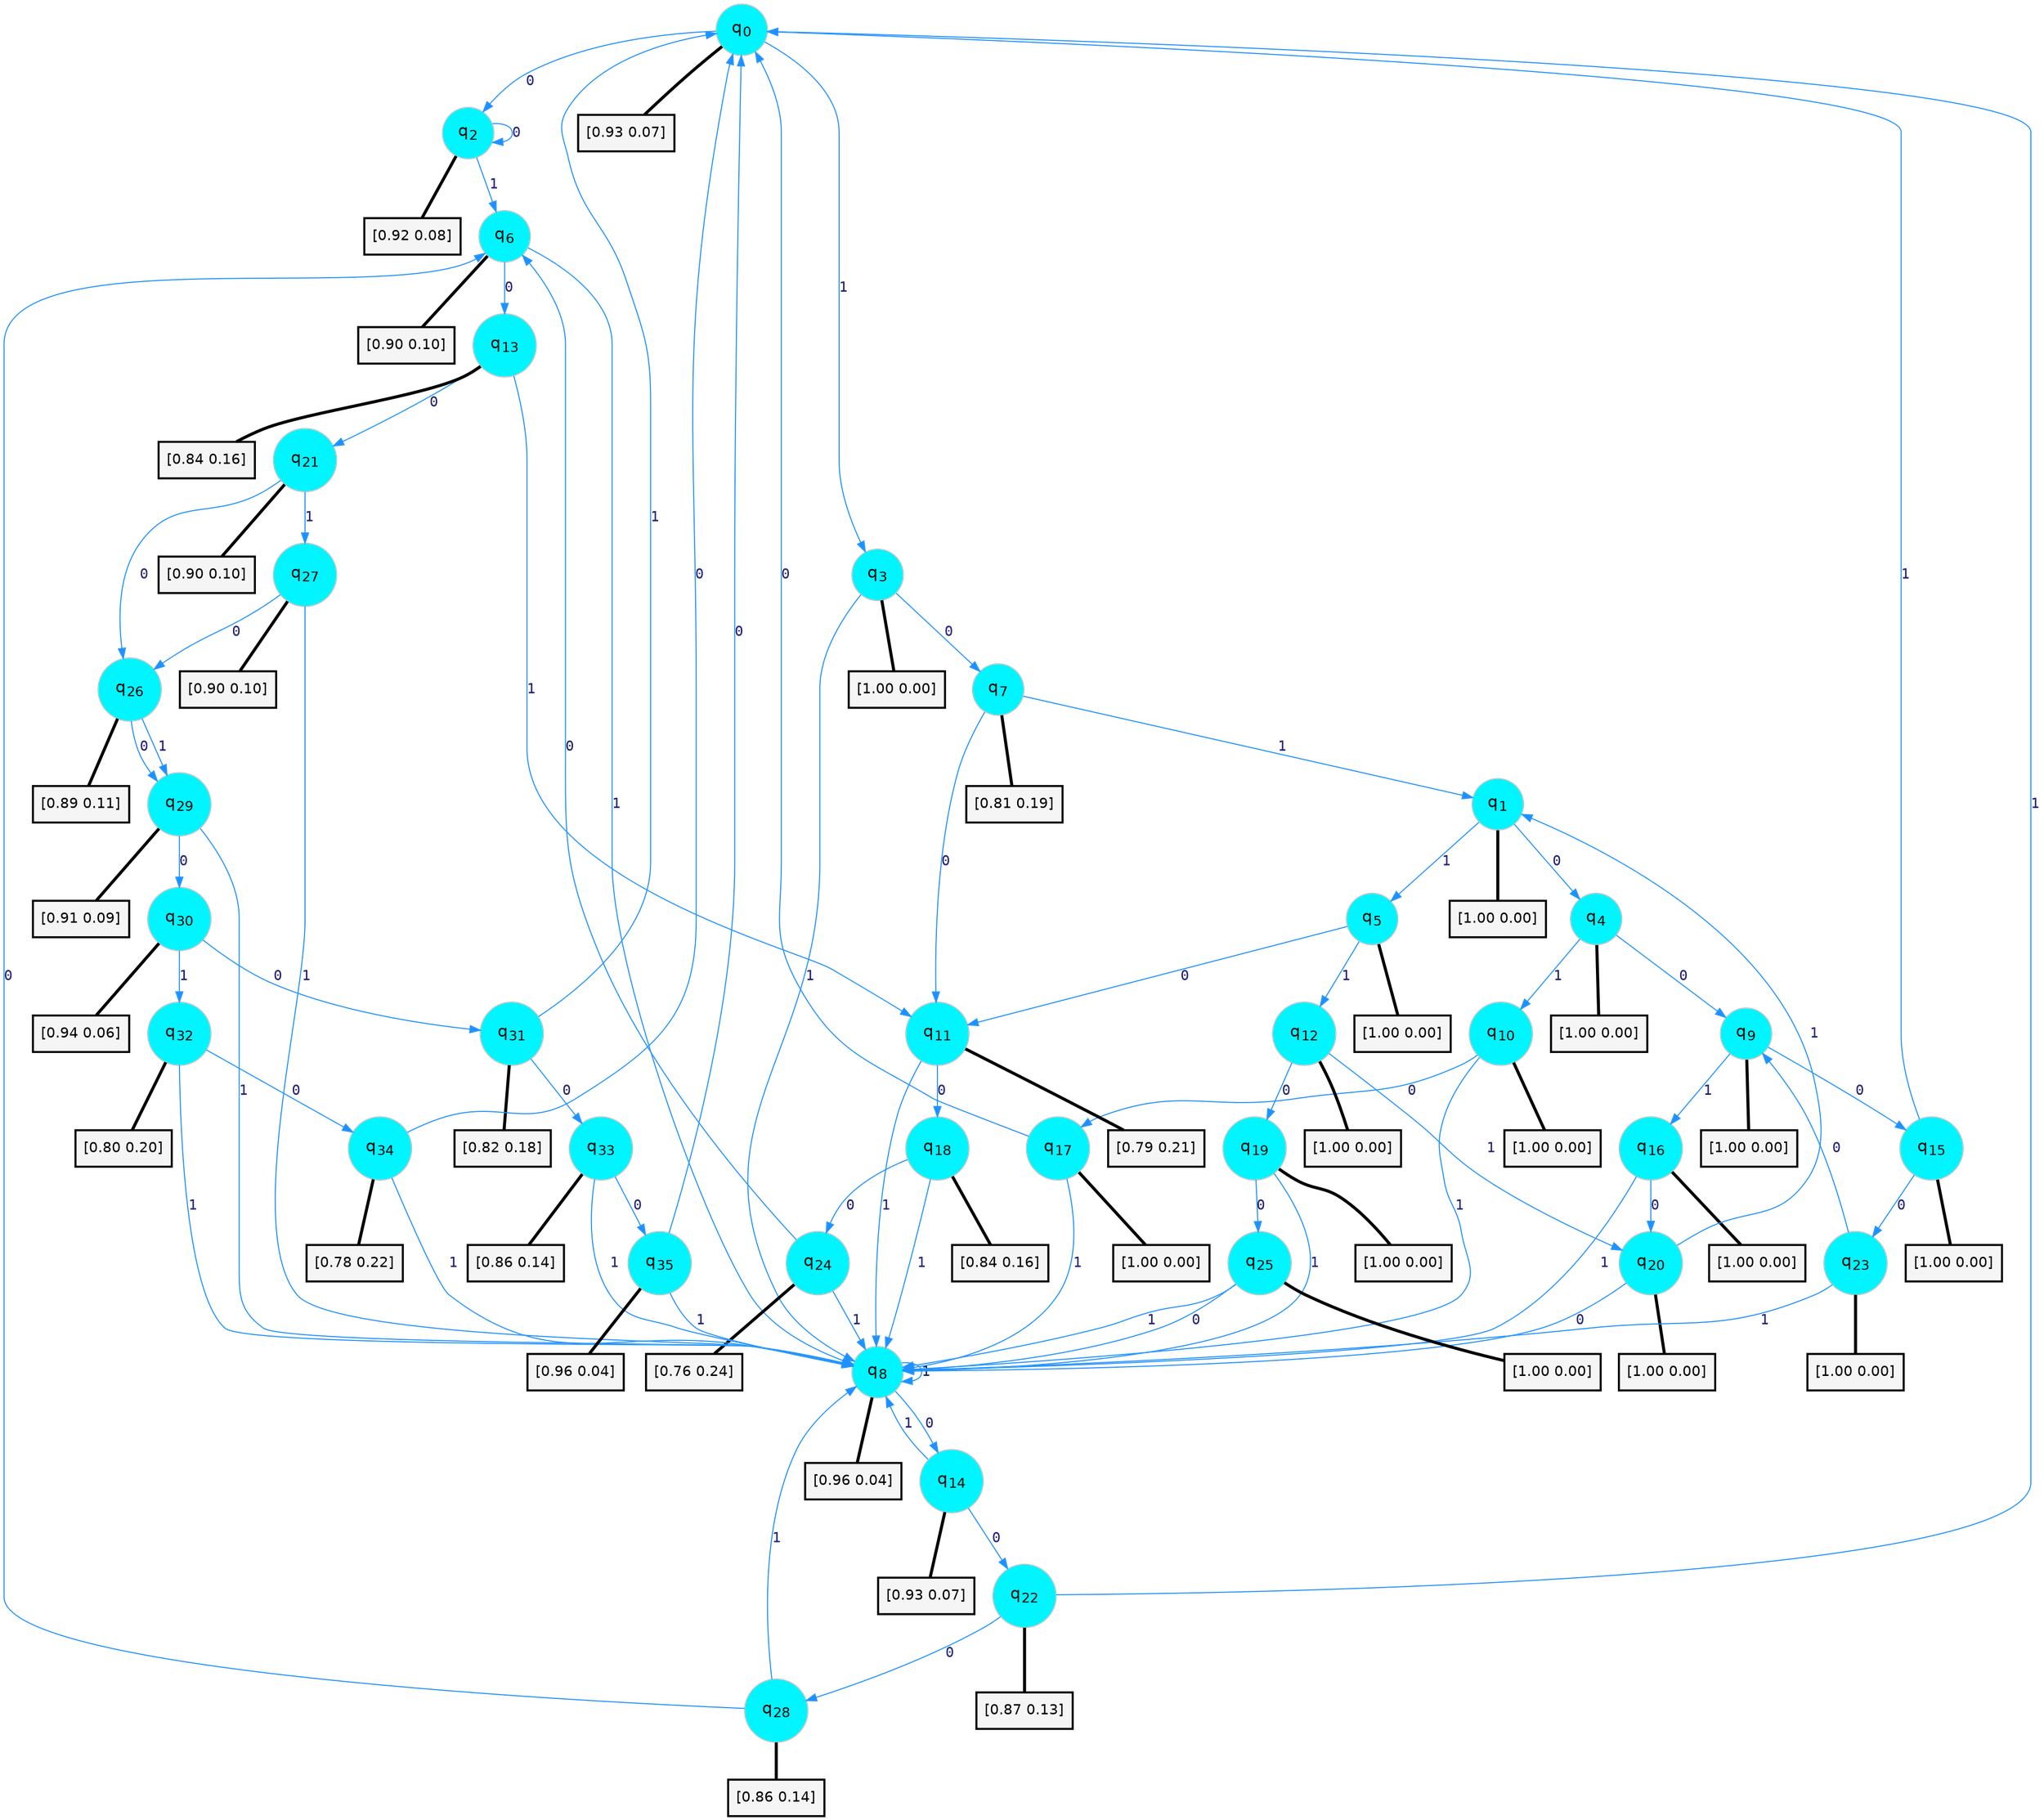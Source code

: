 digraph G {
graph [
bgcolor=transparent, dpi=300, rankdir=TD, size="40,25"];
node [
color=gray, fillcolor=turquoise1, fontcolor=black, fontname=Helvetica, fontsize=16, fontweight=bold, shape=circle, style=filled];
edge [
arrowsize=1, color=dodgerblue1, fontcolor=midnightblue, fontname=courier, fontweight=bold, penwidth=1, style=solid, weight=20];
0[label=<q<SUB>0</SUB>>];
1[label=<q<SUB>1</SUB>>];
2[label=<q<SUB>2</SUB>>];
3[label=<q<SUB>3</SUB>>];
4[label=<q<SUB>4</SUB>>];
5[label=<q<SUB>5</SUB>>];
6[label=<q<SUB>6</SUB>>];
7[label=<q<SUB>7</SUB>>];
8[label=<q<SUB>8</SUB>>];
9[label=<q<SUB>9</SUB>>];
10[label=<q<SUB>10</SUB>>];
11[label=<q<SUB>11</SUB>>];
12[label=<q<SUB>12</SUB>>];
13[label=<q<SUB>13</SUB>>];
14[label=<q<SUB>14</SUB>>];
15[label=<q<SUB>15</SUB>>];
16[label=<q<SUB>16</SUB>>];
17[label=<q<SUB>17</SUB>>];
18[label=<q<SUB>18</SUB>>];
19[label=<q<SUB>19</SUB>>];
20[label=<q<SUB>20</SUB>>];
21[label=<q<SUB>21</SUB>>];
22[label=<q<SUB>22</SUB>>];
23[label=<q<SUB>23</SUB>>];
24[label=<q<SUB>24</SUB>>];
25[label=<q<SUB>25</SUB>>];
26[label=<q<SUB>26</SUB>>];
27[label=<q<SUB>27</SUB>>];
28[label=<q<SUB>28</SUB>>];
29[label=<q<SUB>29</SUB>>];
30[label=<q<SUB>30</SUB>>];
31[label=<q<SUB>31</SUB>>];
32[label=<q<SUB>32</SUB>>];
33[label=<q<SUB>33</SUB>>];
34[label=<q<SUB>34</SUB>>];
35[label=<q<SUB>35</SUB>>];
36[label="[0.93 0.07]", shape=box,fontcolor=black, fontname=Helvetica, fontsize=14, penwidth=2, fillcolor=whitesmoke,color=black];
37[label="[1.00 0.00]", shape=box,fontcolor=black, fontname=Helvetica, fontsize=14, penwidth=2, fillcolor=whitesmoke,color=black];
38[label="[0.92 0.08]", shape=box,fontcolor=black, fontname=Helvetica, fontsize=14, penwidth=2, fillcolor=whitesmoke,color=black];
39[label="[1.00 0.00]", shape=box,fontcolor=black, fontname=Helvetica, fontsize=14, penwidth=2, fillcolor=whitesmoke,color=black];
40[label="[1.00 0.00]", shape=box,fontcolor=black, fontname=Helvetica, fontsize=14, penwidth=2, fillcolor=whitesmoke,color=black];
41[label="[1.00 0.00]", shape=box,fontcolor=black, fontname=Helvetica, fontsize=14, penwidth=2, fillcolor=whitesmoke,color=black];
42[label="[0.90 0.10]", shape=box,fontcolor=black, fontname=Helvetica, fontsize=14, penwidth=2, fillcolor=whitesmoke,color=black];
43[label="[0.81 0.19]", shape=box,fontcolor=black, fontname=Helvetica, fontsize=14, penwidth=2, fillcolor=whitesmoke,color=black];
44[label="[0.96 0.04]", shape=box,fontcolor=black, fontname=Helvetica, fontsize=14, penwidth=2, fillcolor=whitesmoke,color=black];
45[label="[1.00 0.00]", shape=box,fontcolor=black, fontname=Helvetica, fontsize=14, penwidth=2, fillcolor=whitesmoke,color=black];
46[label="[1.00 0.00]", shape=box,fontcolor=black, fontname=Helvetica, fontsize=14, penwidth=2, fillcolor=whitesmoke,color=black];
47[label="[0.79 0.21]", shape=box,fontcolor=black, fontname=Helvetica, fontsize=14, penwidth=2, fillcolor=whitesmoke,color=black];
48[label="[1.00 0.00]", shape=box,fontcolor=black, fontname=Helvetica, fontsize=14, penwidth=2, fillcolor=whitesmoke,color=black];
49[label="[0.84 0.16]", shape=box,fontcolor=black, fontname=Helvetica, fontsize=14, penwidth=2, fillcolor=whitesmoke,color=black];
50[label="[0.93 0.07]", shape=box,fontcolor=black, fontname=Helvetica, fontsize=14, penwidth=2, fillcolor=whitesmoke,color=black];
51[label="[1.00 0.00]", shape=box,fontcolor=black, fontname=Helvetica, fontsize=14, penwidth=2, fillcolor=whitesmoke,color=black];
52[label="[1.00 0.00]", shape=box,fontcolor=black, fontname=Helvetica, fontsize=14, penwidth=2, fillcolor=whitesmoke,color=black];
53[label="[1.00 0.00]", shape=box,fontcolor=black, fontname=Helvetica, fontsize=14, penwidth=2, fillcolor=whitesmoke,color=black];
54[label="[0.84 0.16]", shape=box,fontcolor=black, fontname=Helvetica, fontsize=14, penwidth=2, fillcolor=whitesmoke,color=black];
55[label="[1.00 0.00]", shape=box,fontcolor=black, fontname=Helvetica, fontsize=14, penwidth=2, fillcolor=whitesmoke,color=black];
56[label="[1.00 0.00]", shape=box,fontcolor=black, fontname=Helvetica, fontsize=14, penwidth=2, fillcolor=whitesmoke,color=black];
57[label="[0.90 0.10]", shape=box,fontcolor=black, fontname=Helvetica, fontsize=14, penwidth=2, fillcolor=whitesmoke,color=black];
58[label="[0.87 0.13]", shape=box,fontcolor=black, fontname=Helvetica, fontsize=14, penwidth=2, fillcolor=whitesmoke,color=black];
59[label="[1.00 0.00]", shape=box,fontcolor=black, fontname=Helvetica, fontsize=14, penwidth=2, fillcolor=whitesmoke,color=black];
60[label="[0.76 0.24]", shape=box,fontcolor=black, fontname=Helvetica, fontsize=14, penwidth=2, fillcolor=whitesmoke,color=black];
61[label="[1.00 0.00]", shape=box,fontcolor=black, fontname=Helvetica, fontsize=14, penwidth=2, fillcolor=whitesmoke,color=black];
62[label="[0.89 0.11]", shape=box,fontcolor=black, fontname=Helvetica, fontsize=14, penwidth=2, fillcolor=whitesmoke,color=black];
63[label="[0.90 0.10]", shape=box,fontcolor=black, fontname=Helvetica, fontsize=14, penwidth=2, fillcolor=whitesmoke,color=black];
64[label="[0.86 0.14]", shape=box,fontcolor=black, fontname=Helvetica, fontsize=14, penwidth=2, fillcolor=whitesmoke,color=black];
65[label="[0.91 0.09]", shape=box,fontcolor=black, fontname=Helvetica, fontsize=14, penwidth=2, fillcolor=whitesmoke,color=black];
66[label="[0.94 0.06]", shape=box,fontcolor=black, fontname=Helvetica, fontsize=14, penwidth=2, fillcolor=whitesmoke,color=black];
67[label="[0.82 0.18]", shape=box,fontcolor=black, fontname=Helvetica, fontsize=14, penwidth=2, fillcolor=whitesmoke,color=black];
68[label="[0.80 0.20]", shape=box,fontcolor=black, fontname=Helvetica, fontsize=14, penwidth=2, fillcolor=whitesmoke,color=black];
69[label="[0.86 0.14]", shape=box,fontcolor=black, fontname=Helvetica, fontsize=14, penwidth=2, fillcolor=whitesmoke,color=black];
70[label="[0.78 0.22]", shape=box,fontcolor=black, fontname=Helvetica, fontsize=14, penwidth=2, fillcolor=whitesmoke,color=black];
71[label="[0.96 0.04]", shape=box,fontcolor=black, fontname=Helvetica, fontsize=14, penwidth=2, fillcolor=whitesmoke,color=black];
0->2 [label=0];
0->3 [label=1];
0->36 [arrowhead=none, penwidth=3,color=black];
1->4 [label=0];
1->5 [label=1];
1->37 [arrowhead=none, penwidth=3,color=black];
2->2 [label=0];
2->6 [label=1];
2->38 [arrowhead=none, penwidth=3,color=black];
3->7 [label=0];
3->8 [label=1];
3->39 [arrowhead=none, penwidth=3,color=black];
4->9 [label=0];
4->10 [label=1];
4->40 [arrowhead=none, penwidth=3,color=black];
5->11 [label=0];
5->12 [label=1];
5->41 [arrowhead=none, penwidth=3,color=black];
6->13 [label=0];
6->8 [label=1];
6->42 [arrowhead=none, penwidth=3,color=black];
7->11 [label=0];
7->1 [label=1];
7->43 [arrowhead=none, penwidth=3,color=black];
8->14 [label=0];
8->8 [label=1];
8->44 [arrowhead=none, penwidth=3,color=black];
9->15 [label=0];
9->16 [label=1];
9->45 [arrowhead=none, penwidth=3,color=black];
10->17 [label=0];
10->8 [label=1];
10->46 [arrowhead=none, penwidth=3,color=black];
11->18 [label=0];
11->8 [label=1];
11->47 [arrowhead=none, penwidth=3,color=black];
12->19 [label=0];
12->20 [label=1];
12->48 [arrowhead=none, penwidth=3,color=black];
13->21 [label=0];
13->11 [label=1];
13->49 [arrowhead=none, penwidth=3,color=black];
14->22 [label=0];
14->8 [label=1];
14->50 [arrowhead=none, penwidth=3,color=black];
15->23 [label=0];
15->0 [label=1];
15->51 [arrowhead=none, penwidth=3,color=black];
16->20 [label=0];
16->8 [label=1];
16->52 [arrowhead=none, penwidth=3,color=black];
17->0 [label=0];
17->8 [label=1];
17->53 [arrowhead=none, penwidth=3,color=black];
18->24 [label=0];
18->8 [label=1];
18->54 [arrowhead=none, penwidth=3,color=black];
19->25 [label=0];
19->8 [label=1];
19->55 [arrowhead=none, penwidth=3,color=black];
20->8 [label=0];
20->1 [label=1];
20->56 [arrowhead=none, penwidth=3,color=black];
21->26 [label=0];
21->27 [label=1];
21->57 [arrowhead=none, penwidth=3,color=black];
22->28 [label=0];
22->0 [label=1];
22->58 [arrowhead=none, penwidth=3,color=black];
23->9 [label=0];
23->8 [label=1];
23->59 [arrowhead=none, penwidth=3,color=black];
24->6 [label=0];
24->8 [label=1];
24->60 [arrowhead=none, penwidth=3,color=black];
25->8 [label=0];
25->8 [label=1];
25->61 [arrowhead=none, penwidth=3,color=black];
26->29 [label=0];
26->29 [label=1];
26->62 [arrowhead=none, penwidth=3,color=black];
27->26 [label=0];
27->8 [label=1];
27->63 [arrowhead=none, penwidth=3,color=black];
28->6 [label=0];
28->8 [label=1];
28->64 [arrowhead=none, penwidth=3,color=black];
29->30 [label=0];
29->8 [label=1];
29->65 [arrowhead=none, penwidth=3,color=black];
30->31 [label=0];
30->32 [label=1];
30->66 [arrowhead=none, penwidth=3,color=black];
31->33 [label=0];
31->0 [label=1];
31->67 [arrowhead=none, penwidth=3,color=black];
32->34 [label=0];
32->8 [label=1];
32->68 [arrowhead=none, penwidth=3,color=black];
33->35 [label=0];
33->8 [label=1];
33->69 [arrowhead=none, penwidth=3,color=black];
34->0 [label=0];
34->8 [label=1];
34->70 [arrowhead=none, penwidth=3,color=black];
35->0 [label=0];
35->8 [label=1];
35->71 [arrowhead=none, penwidth=3,color=black];
}
